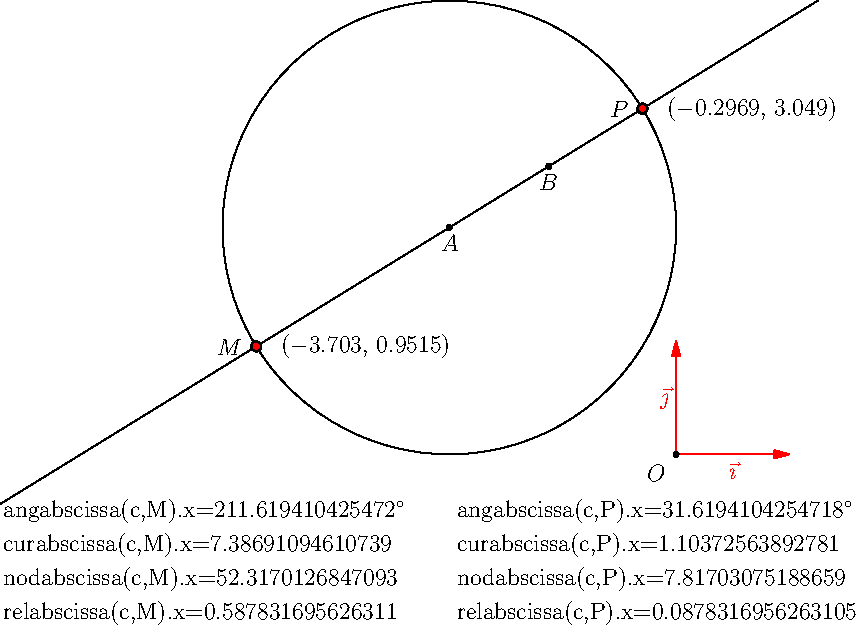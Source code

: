 import geometry;
unitsize(2cm);

// currentcoordsys=cartesiansystem((0,0),i=(1,0.5),j=(-0.5,.75));
show(currentcoordsys, xpen=invisible);

point A=(-2,2);
dot("$A$",A,S);
point B=A+(cos(0.5),cos(1));
dot("$B$",B,S);


circle c=circle(A,2);
draw(c);

line l=line(A,B);
draw(l);
point M=intersectionpoints(l,c)[0];
point P=intersectionpoints(l,c)[1];

/*<asyxml><view file="modules/geometry.asy" type="void" signature="dot(picture,Label,explicit point,align,string,pen)"/></asyxml>*/
dot("",M,2E,linewidth(2mm));
dot("$M$",M,2W);
dot("",P,2E,linewidth(2mm));
dot("$P$",P,2W);

pair p=A-(4,2.5);
transform t=shift((0,-0.3));
transform T=shift((4,0));
real x;

/*<asyxml><view file="modules/geometry.asy" type="abscissa" signature="angabscissa(circle,point)"/></asyxml>*/
x=angabscissa(c,M).x;
label("angabscissa(c,M).x=$"+(string)x+"^\circ$",p,E);
dot(angpoint(c,x),1mm+red);
x=angabscissa(c,P).x;
label("angabscissa(c,P).x=$"+(string)x+"^\circ$",T*p,E);
dot(angpoint(c,x),1mm+red);

p=t*p;
/*<asyxml><view file="modules/geometry.asy" type="abscissa" signature="curabscissa(circle,point)"/></asyxml>*/
x=curabscissa(c,M).x;
dot(curpoint(c,x),1mm+red);
label("curabscissa(c,M).x="+(string)x,p,E);
x=curabscissa(c,P).x;
label("curabscissa(c,P).x="+(string)x,T*p,E);
dot(curpoint(c,x),1mm+red);

p=t*p;
/*<asyxml><view file="modules/geometry.asy" type="abscissa" signature="nodabscissa(circle,point)"/></asyxml>*/
x=nodabscissa(c,M).x;
label("nodabscissa(c,M).x="+(string)x,p,E);
dot(point(c,x),1mm+red);
x=nodabscissa(c,P).x;
label("nodabscissa(c,P).x="+(string)x,T*p,E);
dot(point(c,x),1mm+red);

p=t*p;
/*<asyxml><view file="modules/geometry.asy" type="abscissa" signature="relabscissa(circle,point)"/></asyxml>*/
x=relabscissa(c,M).x;
label("relabscissa(c,M).x="+(string)x,p,E);
dot(relpoint(c,x),1mm+red);
x=relabscissa(c,P).x;
label("relabscissa(c,P).x="+(string)x,T*p,E);
dot(relpoint(c,x),1mm+red);
